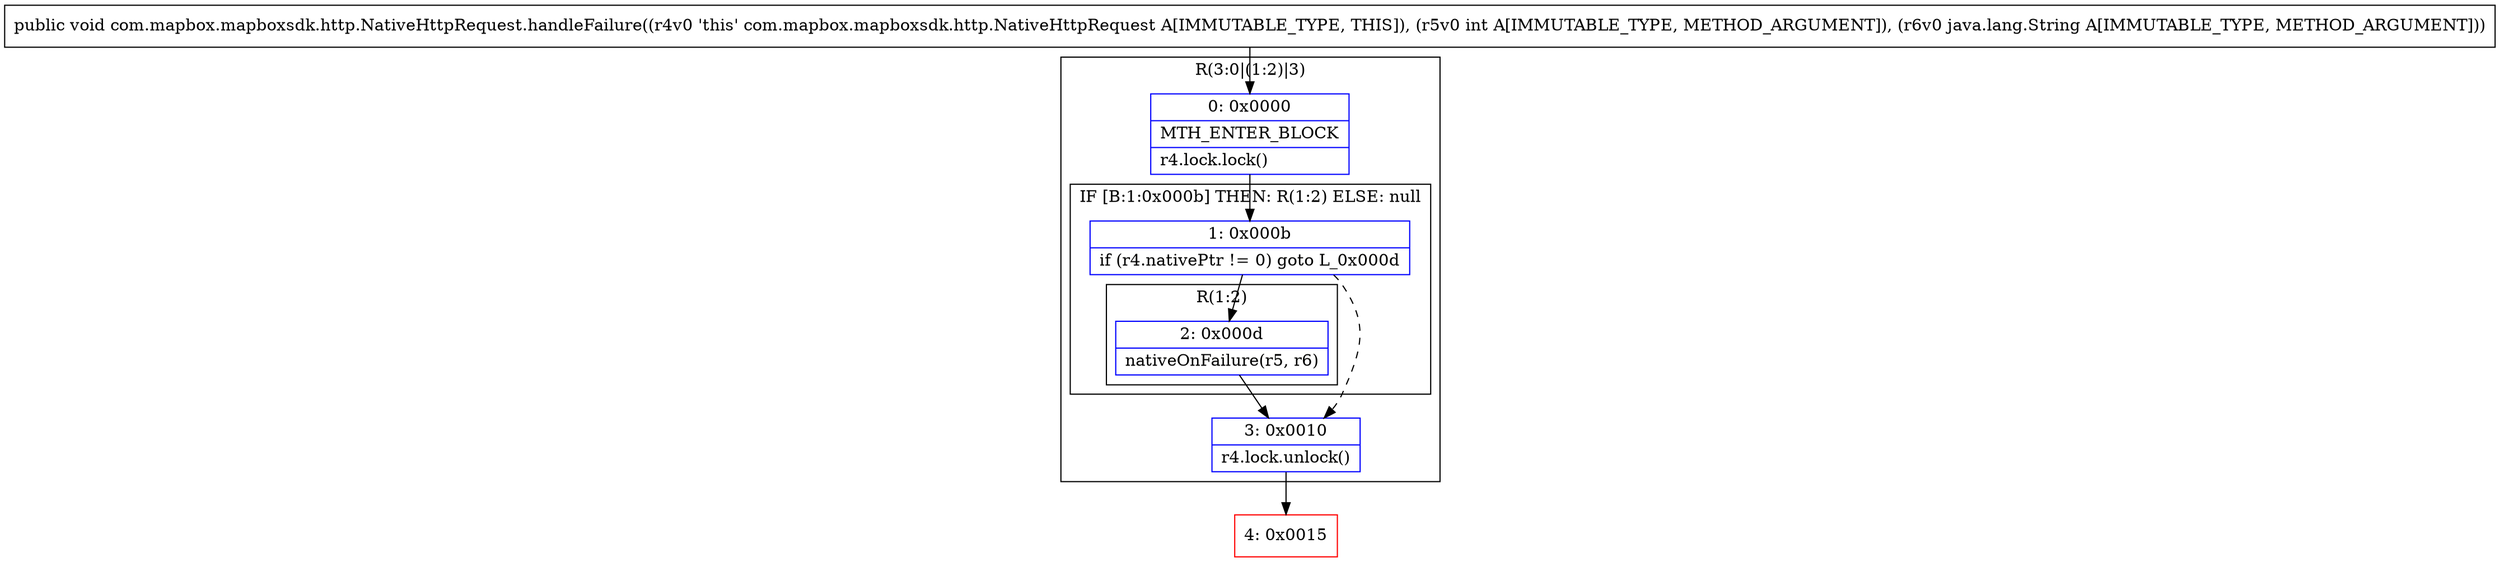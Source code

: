 digraph "CFG forcom.mapbox.mapboxsdk.http.NativeHttpRequest.handleFailure(ILjava\/lang\/String;)V" {
subgraph cluster_Region_788874833 {
label = "R(3:0|(1:2)|3)";
node [shape=record,color=blue];
Node_0 [shape=record,label="{0\:\ 0x0000|MTH_ENTER_BLOCK\l|r4.lock.lock()\l}"];
subgraph cluster_IfRegion_1400787347 {
label = "IF [B:1:0x000b] THEN: R(1:2) ELSE: null";
node [shape=record,color=blue];
Node_1 [shape=record,label="{1\:\ 0x000b|if (r4.nativePtr != 0) goto L_0x000d\l}"];
subgraph cluster_Region_529595848 {
label = "R(1:2)";
node [shape=record,color=blue];
Node_2 [shape=record,label="{2\:\ 0x000d|nativeOnFailure(r5, r6)\l}"];
}
}
Node_3 [shape=record,label="{3\:\ 0x0010|r4.lock.unlock()\l}"];
}
Node_4 [shape=record,color=red,label="{4\:\ 0x0015}"];
MethodNode[shape=record,label="{public void com.mapbox.mapboxsdk.http.NativeHttpRequest.handleFailure((r4v0 'this' com.mapbox.mapboxsdk.http.NativeHttpRequest A[IMMUTABLE_TYPE, THIS]), (r5v0 int A[IMMUTABLE_TYPE, METHOD_ARGUMENT]), (r6v0 java.lang.String A[IMMUTABLE_TYPE, METHOD_ARGUMENT])) }"];
MethodNode -> Node_0;
Node_0 -> Node_1;
Node_1 -> Node_2;
Node_1 -> Node_3[style=dashed];
Node_2 -> Node_3;
Node_3 -> Node_4;
}

